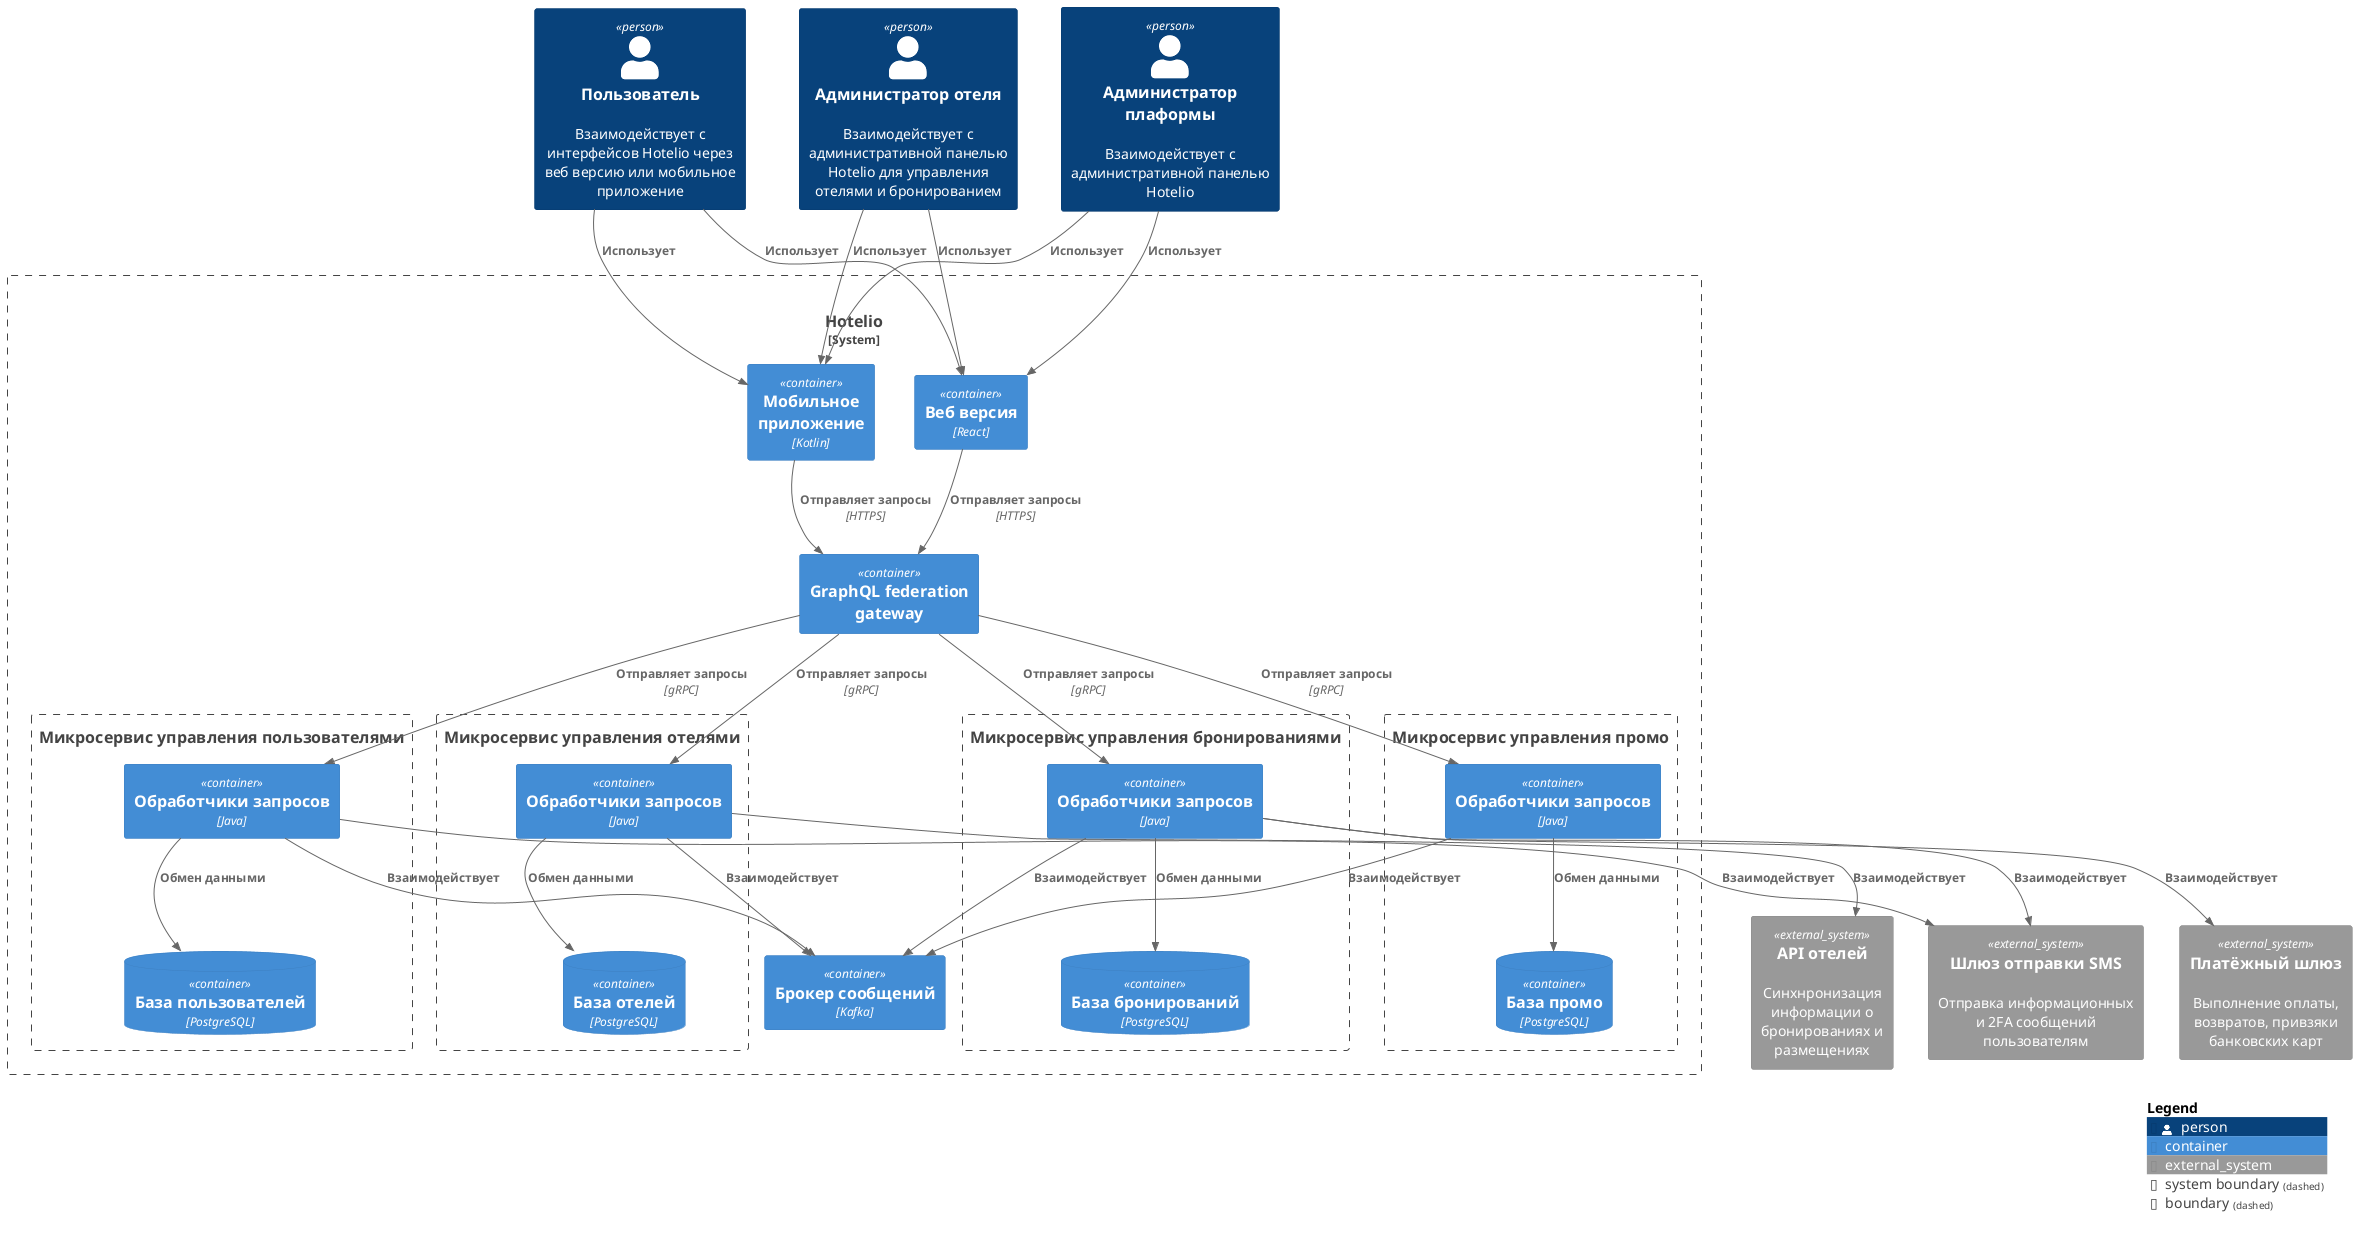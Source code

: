 @startuml
!include <C4/C4_Context>
!include <C4/C4_Container>
!include <C4/C4_Component>

System_Boundary(hotelio, "Hotelio") {

    Container(mobile_client, "Мобильное приложение", "Kotlin")
    Container(web_client, "Веб версия", "React")

    Container(graphql, "GraphQL federation gateway")

    Boundary(m_users_boundary, "Микросервис управления пользователями") {
        Container(m_users, "Обработчики запросов", "Java")
        ContainerDb(m_users_db, "База пользователей", "PostgreSQL")
        Rel(m_users, m_users_db, "Обмен данными")
    }

    Boundary(m_booking_boundary, "Микросервис управления бронированиями") {
        Container(m_booking, "Обработчики запросов", "Java")
        ContainerDb(m_booking_db, "База бронирований", "PostgreSQL")
        Rel(m_booking, m_booking_db, "Обмен данными")
    }

    Boundary(m_hotels_boundary, "Микросервис управления отелями") {
        Container(m_hotels, "Обработчики запросов", "Java")
        ContainerDb(m_hotels_db, "База отелей", "PostgreSQL")
        Rel(m_hotels, m_hotels_db, "Обмен данными")
    }

   Boundary(m_promo_boundary, "Микросервис управления промо") {
       Container(m_promo, "Обработчики запросов", "Java")
       ContainerDb(m_promo_db, "База промо", "PostgreSQL")
       Rel(m_promo, m_promo_db, "Обмен данными")
   }

   Container(kafka, "Брокер сообщений", "Kafka")

   Rel(mobile_client, graphql, "Отправляет запросы", "HTTPS")
   Rel(web_client, graphql, "Отправляет запросы", "HTTPS")
   Rel(graphql, m_users, "Отправляет запросы", "gRPC")
   Rel(graphql, m_booking, "Отправляет запросы", "gRPC")
   Rel(graphql, m_hotels, "Отправляет запросы", "gRPC")
   Rel(graphql, m_promo, "Отправляет запросы", "gRPC")

   Rel(m_users, kafka, "Взаимодействует")
   Rel(m_booking, kafka, "Взаимодействует")
   Rel(m_hotels, kafka, "Взаимодействует")
   Rel(m_promo, kafka, "Взаимодействует")
}

System_Ext(payment_gateway, "Платёжный шлюз", "Выполнение оплаты, возвратов, привзяки банковских карт")
System_Ext(mobile_carrier_gateway, "Шлюз отправки SMS", "Отправка информационных и 2FA сообщений пользователям")
System_Ext(hotel_apis, "API отелей", "Синхнронизация информации о бронированиях и размещениях")

Person(user, "Пользователь", "Взаимодействует с интерфейсов Hotelio через веб версию или мобильное приложение")
Person(hotels_administrator, "Администратор отеля", "Взаимодействует с административной панелью Hotelio для управления отелями и бронированием")
Person(hotelio_administrator, "Администратор плаформы", "Взаимодействует с административной панелью Hotelio")

Rel(user, mobile_client, "Использует")
Rel(user, web_client, "Использует")

Rel(hotels_administrator, mobile_client, "Использует")
Rel(hotels_administrator, web_client, "Использует")

Rel(hotelio_administrator, mobile_client, "Использует")
Rel(hotelio_administrator, web_client, "Использует")

Rel(m_hotels, hotel_apis, "Взаимодействует")
Rel(m_booking, payment_gateway, "Взаимодействует")
Rel(m_booking, mobile_carrier_gateway, "Взаимодействует")
Rel(m_users, mobile_carrier_gateway, "Взаимодействует")

SHOW_LEGEND(false)
@enduml